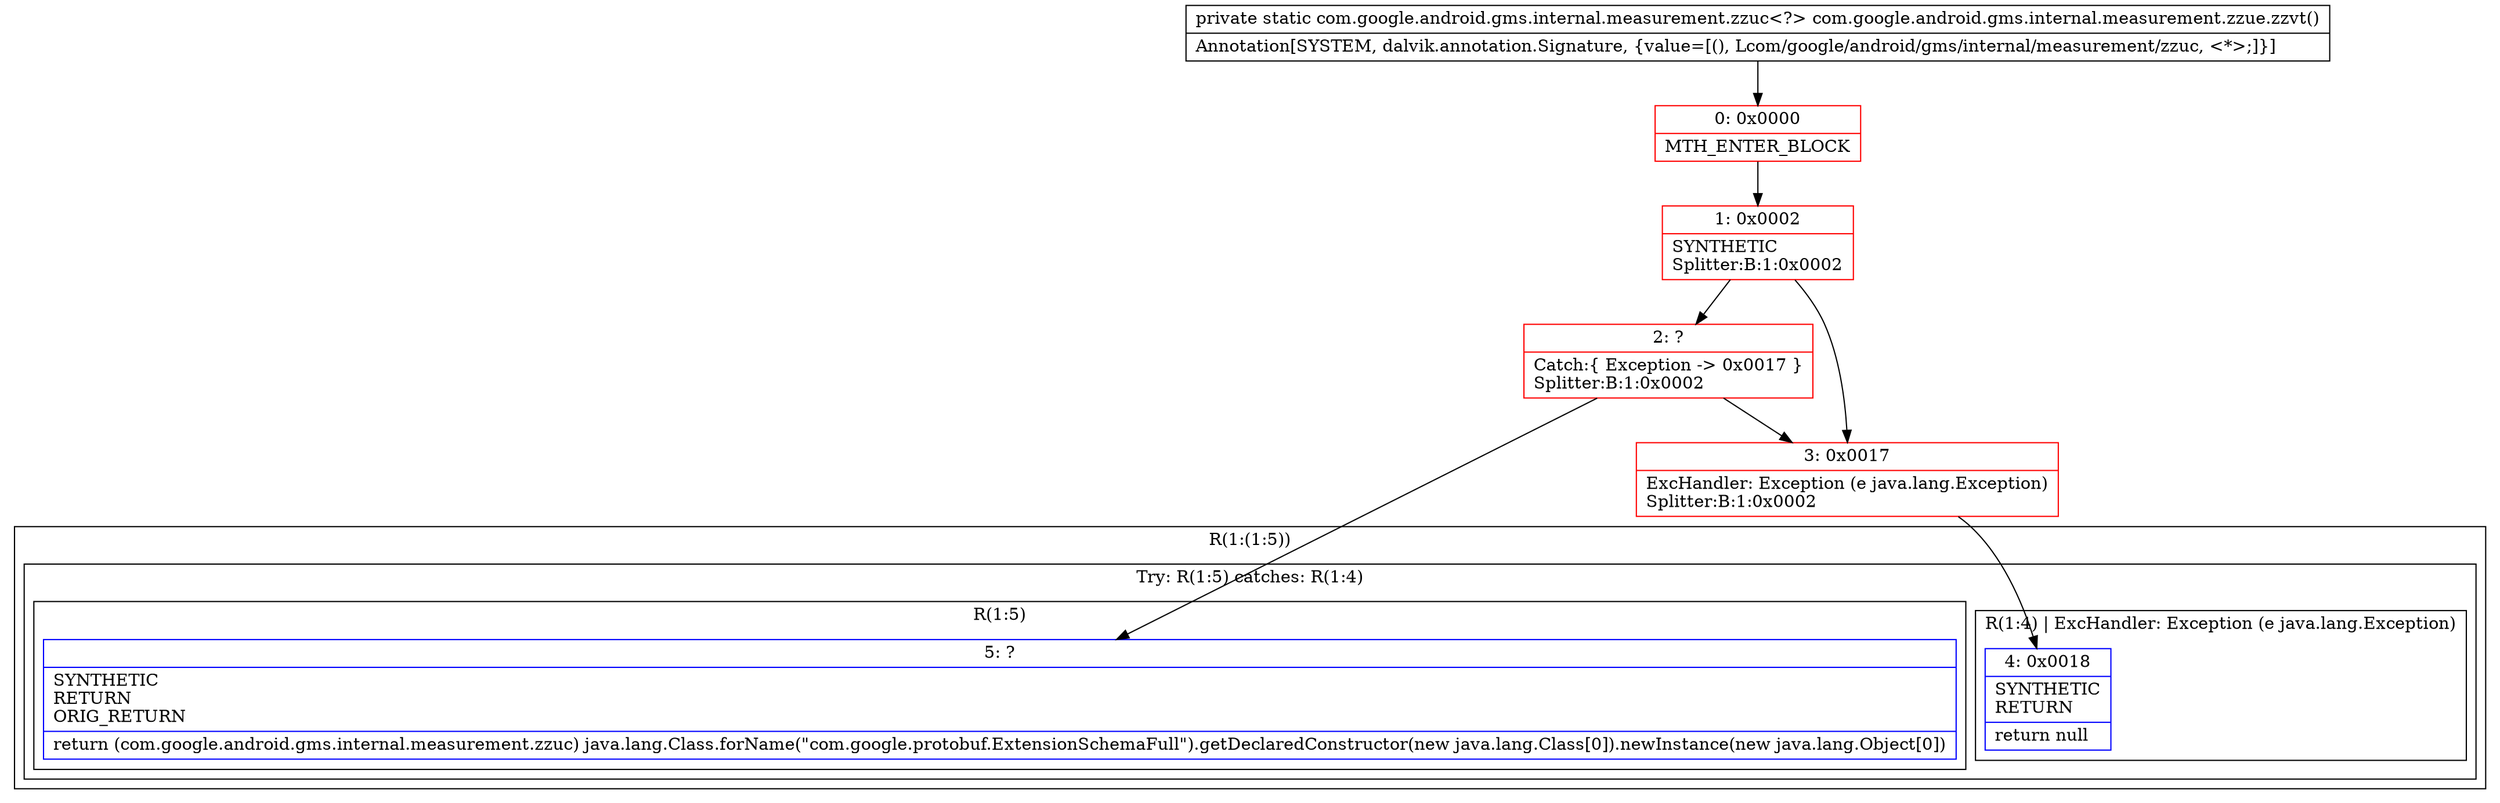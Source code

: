 digraph "CFG forcom.google.android.gms.internal.measurement.zzue.zzvt()Lcom\/google\/android\/gms\/internal\/measurement\/zzuc;" {
subgraph cluster_Region_1014791030 {
label = "R(1:(1:5))";
node [shape=record,color=blue];
subgraph cluster_TryCatchRegion_823181146 {
label = "Try: R(1:5) catches: R(1:4)";
node [shape=record,color=blue];
subgraph cluster_Region_1212061152 {
label = "R(1:5)";
node [shape=record,color=blue];
Node_5 [shape=record,label="{5\:\ ?|SYNTHETIC\lRETURN\lORIG_RETURN\l|return (com.google.android.gms.internal.measurement.zzuc) java.lang.Class.forName(\"com.google.protobuf.ExtensionSchemaFull\").getDeclaredConstructor(new java.lang.Class[0]).newInstance(new java.lang.Object[0])\l}"];
}
subgraph cluster_Region_1738090693 {
label = "R(1:4) | ExcHandler: Exception (e java.lang.Exception)\l";
node [shape=record,color=blue];
Node_4 [shape=record,label="{4\:\ 0x0018|SYNTHETIC\lRETURN\l|return null\l}"];
}
}
}
subgraph cluster_Region_1738090693 {
label = "R(1:4) | ExcHandler: Exception (e java.lang.Exception)\l";
node [shape=record,color=blue];
Node_4 [shape=record,label="{4\:\ 0x0018|SYNTHETIC\lRETURN\l|return null\l}"];
}
Node_0 [shape=record,color=red,label="{0\:\ 0x0000|MTH_ENTER_BLOCK\l}"];
Node_1 [shape=record,color=red,label="{1\:\ 0x0002|SYNTHETIC\lSplitter:B:1:0x0002\l}"];
Node_2 [shape=record,color=red,label="{2\:\ ?|Catch:\{ Exception \-\> 0x0017 \}\lSplitter:B:1:0x0002\l}"];
Node_3 [shape=record,color=red,label="{3\:\ 0x0017|ExcHandler: Exception (e java.lang.Exception)\lSplitter:B:1:0x0002\l}"];
MethodNode[shape=record,label="{private static com.google.android.gms.internal.measurement.zzuc\<?\> com.google.android.gms.internal.measurement.zzue.zzvt()  | Annotation[SYSTEM, dalvik.annotation.Signature, \{value=[(), Lcom\/google\/android\/gms\/internal\/measurement\/zzuc, \<*\>;]\}]\l}"];
MethodNode -> Node_0;
Node_0 -> Node_1;
Node_1 -> Node_2;
Node_1 -> Node_3;
Node_2 -> Node_3;
Node_2 -> Node_5;
Node_3 -> Node_4;
}

